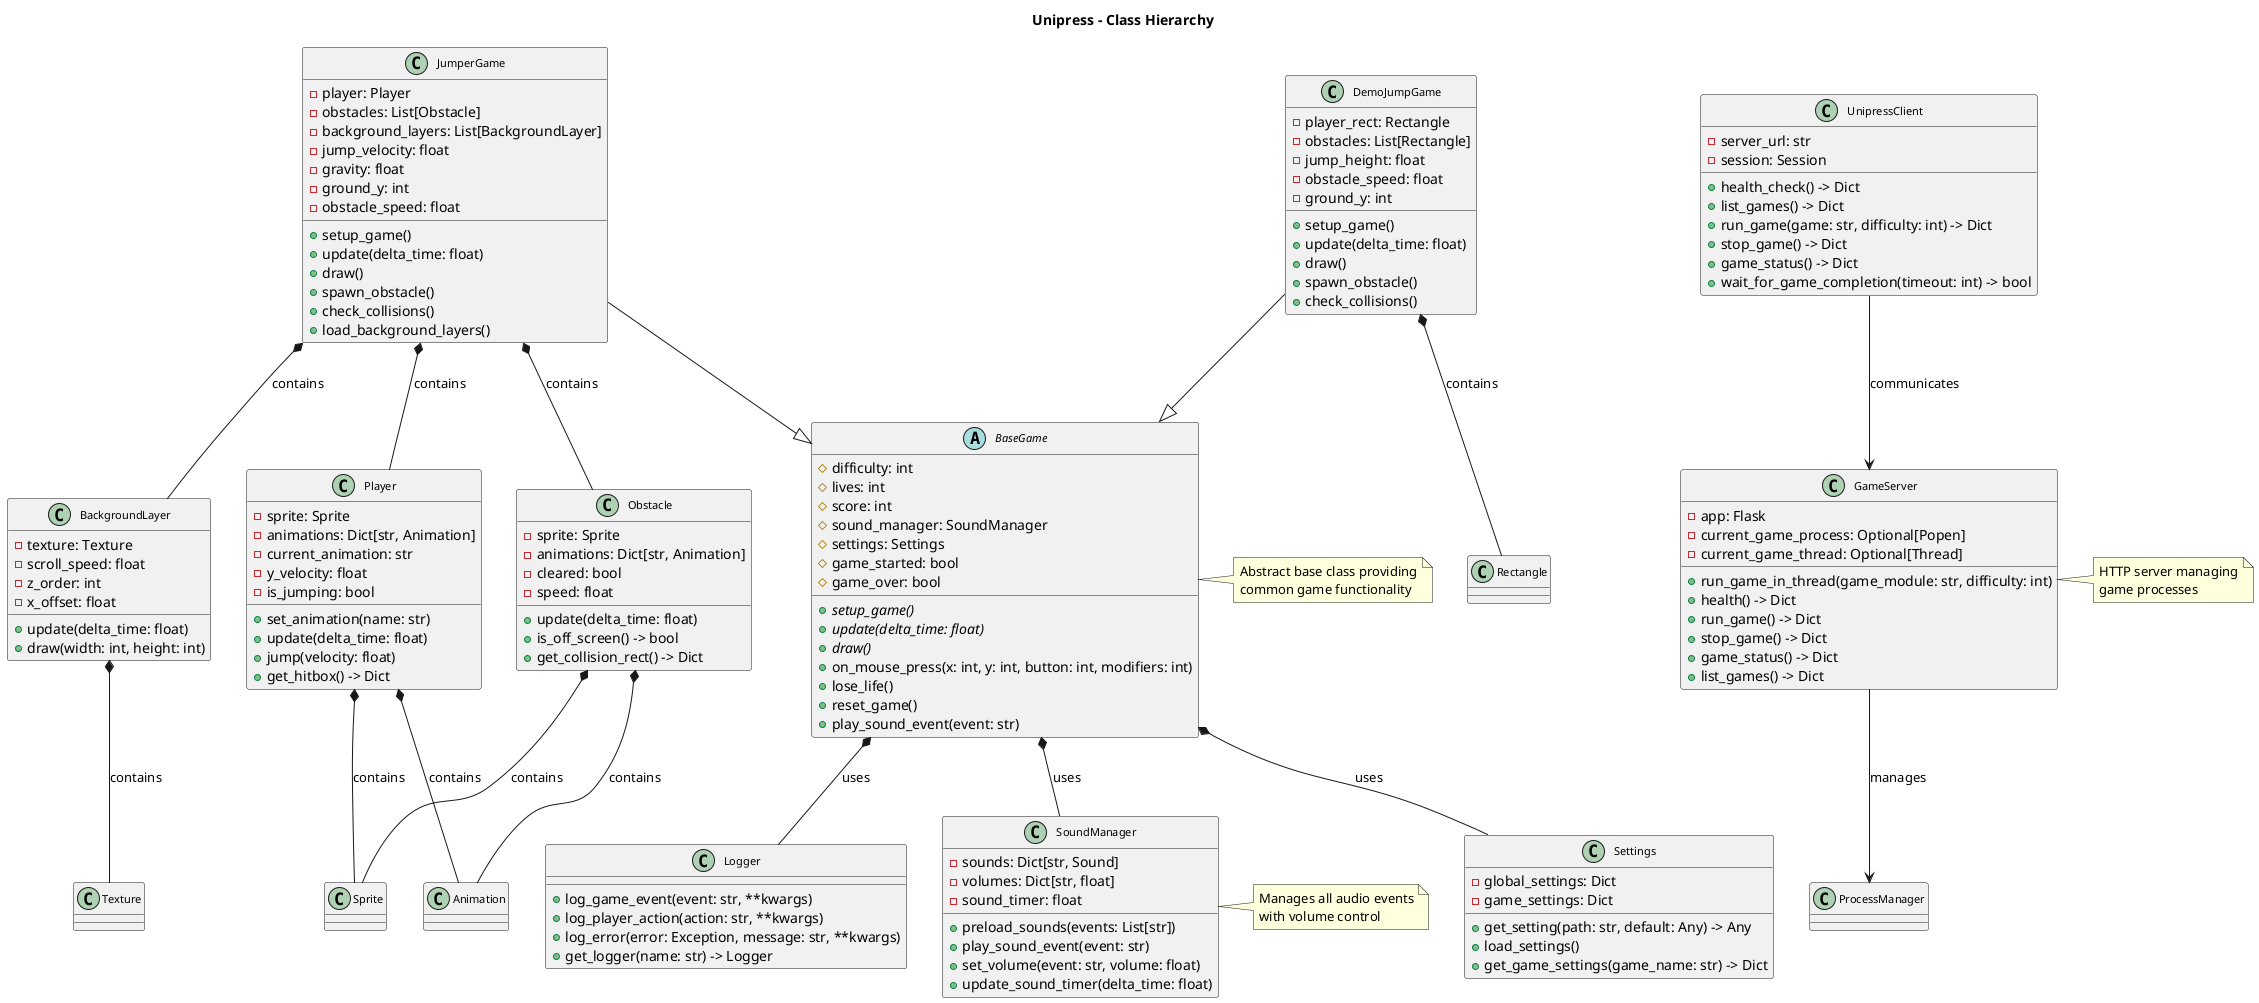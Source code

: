 @startuml ClassHierarchy
skinparam backgroundColor #FFFFFF
skinparam classFontSize 11
skinparam classFontName Arial

title Unipress - Class Hierarchy

abstract class "BaseGame" {
    # difficulty: int
    # lives: int
    # score: int
    # sound_manager: SoundManager
    # settings: Settings
    # game_started: bool
    # game_over: bool
    
    + {abstract} setup_game()
    + {abstract} update(delta_time: float)
    + {abstract} draw()
    + on_mouse_press(x: int, y: int, button: int, modifiers: int)
    + lose_life()
    + reset_game()
    + play_sound_event(event: str)
}

class "JumperGame" {
    - player: Player
    - obstacles: List[Obstacle]
    - background_layers: List[BackgroundLayer]
    - jump_velocity: float
    - gravity: float
    - ground_y: int
    - obstacle_speed: float
    
    + setup_game()
    + update(delta_time: float)
    + draw()
    + spawn_obstacle()
    + check_collisions()
    + load_background_layers()
}

class "DemoJumpGame" {
    - player_rect: Rectangle
    - obstacles: List[Rectangle]
    - jump_height: float
    - obstacle_speed: float
    - ground_y: int
    
    + setup_game()
    + update(delta_time: float)
    + draw()
    + spawn_obstacle()
    + check_collisions()
}

class "Player" {
    - sprite: Sprite
    - animations: Dict[str, Animation]
    - current_animation: str
    - y_velocity: float
    - is_jumping: bool
    
    + set_animation(name: str)
    + update(delta_time: float)
    + jump(velocity: float)
    + get_hitbox() -> Dict
}

class "Obstacle" {
    - sprite: Sprite
    - animations: Dict[str, Animation]
    - cleared: bool
    - speed: float
    
    + update(delta_time: float)
    + is_off_screen() -> bool
    + get_collision_rect() -> Dict
}

class "BackgroundLayer" {
    - texture: Texture
    - scroll_speed: float
    - z_order: int
    - x_offset: float
    
    + update(delta_time: float)
    + draw(width: int, height: int)
}

class "SoundManager" {
    - sounds: Dict[str, Sound]
    - volumes: Dict[str, float]
    - sound_timer: float
    
    + preload_sounds(events: List[str])
    + play_sound_event(event: str)
    + set_volume(event: str, volume: float)
    + update_sound_timer(delta_time: float)
}

class "Settings" {
    - global_settings: Dict
    - game_settings: Dict
    
    + get_setting(path: str, default: Any) -> Any
    + load_settings()
    + get_game_settings(game_name: str) -> Dict
}

class "Logger" {
    + log_game_event(event: str, **kwargs)
    + log_player_action(action: str, **kwargs)
    + log_error(error: Exception, message: str, **kwargs)
    + get_logger(name: str) -> Logger
}

class "GameServer" {
    - app: Flask
    - current_game_process: Optional[Popen]
    - current_game_thread: Optional[Thread]
    
    + run_game_in_thread(game_module: str, difficulty: int)
    + health() -> Dict
    + run_game() -> Dict
    + stop_game() -> Dict
    + game_status() -> Dict
    + list_games() -> Dict
}

class "UnipressClient" {
    - server_url: str
    - session: Session
    
    + health_check() -> Dict
    + list_games() -> Dict
    + run_game(game: str, difficulty: int) -> Dict
    + stop_game() -> Dict
    + game_status() -> Dict
    + wait_for_game_completion(timeout: int) -> bool
}

' Inheritance relationships
JumperGame --|> BaseGame
DemoJumpGame --|> BaseGame

' Composition relationships
BaseGame *-- SoundManager : uses
BaseGame *-- Settings : uses
BaseGame *-- Logger : uses

JumperGame *-- Player : contains
JumperGame *-- Obstacle : contains
JumperGame *-- BackgroundLayer : contains

DemoJumpGame *-- Rectangle : contains

Player *-- Sprite : contains
Player *-- Animation : contains

Obstacle *-- Sprite : contains
Obstacle *-- Animation : contains

BackgroundLayer *-- Texture : contains

' Association relationships
GameServer --> ProcessManager : manages
UnipressClient --> GameServer : communicates

note right of BaseGame
  Abstract base class providing
  common game functionality
end note

note right of SoundManager
  Manages all audio events
  with volume control
end note

note right of GameServer
  HTTP server managing
  game processes
end note

@enduml
